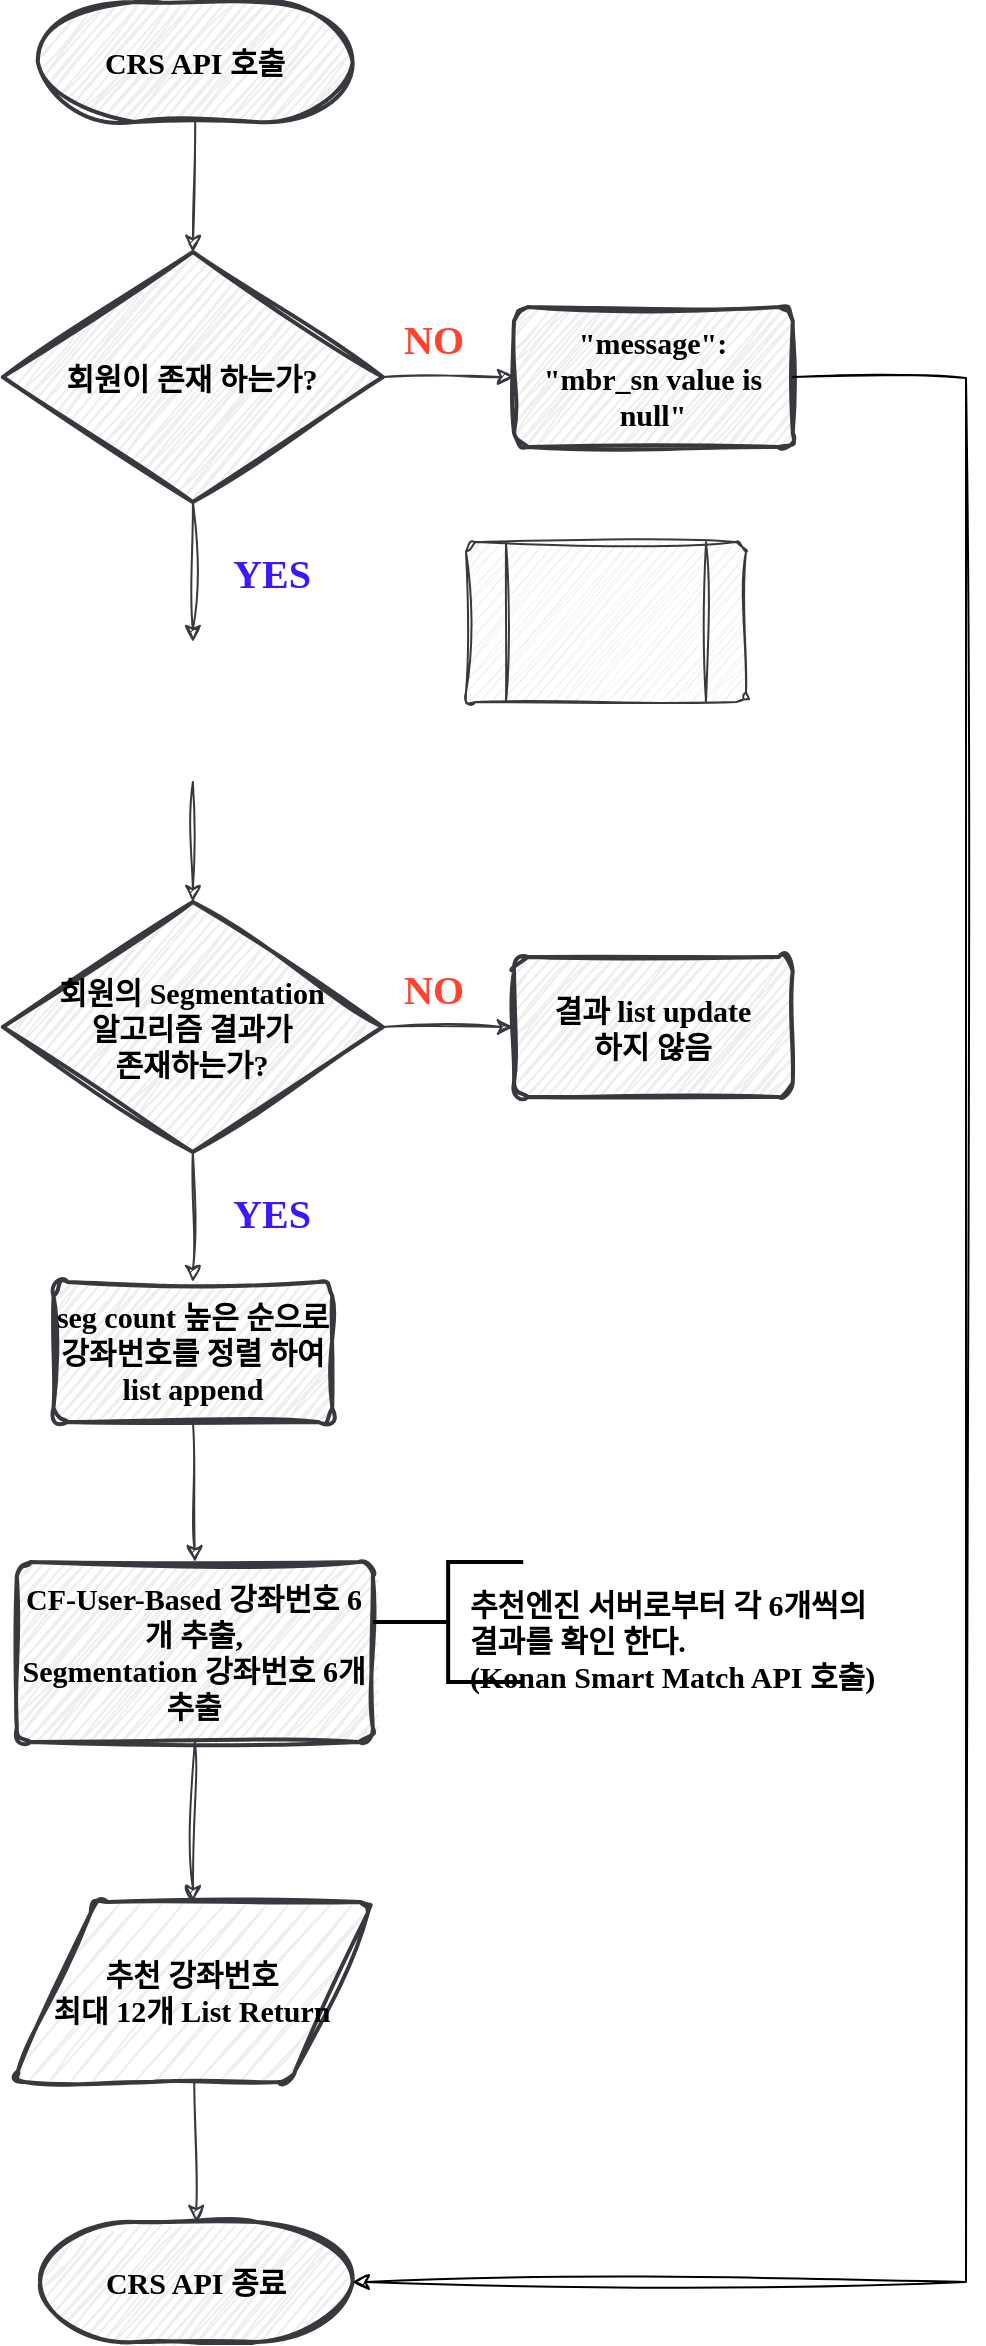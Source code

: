 <mxfile version="24.6.4" type="github">
  <diagram id="6a731a19-8d31-9384-78a2-239565b7b9f0" name="Page-1">
    <mxGraphModel dx="989" dy="2990" grid="1" gridSize="10" guides="1" tooltips="1" connect="1" arrows="1" fold="1" page="1" pageScale="1" pageWidth="1169" pageHeight="827" background="none" math="0" shadow="0">
      <root>
        <mxCell id="0" />
        <mxCell id="1" parent="0" />
        <mxCell id="lUd2LS-beHJsm5wKne3g-55" value="CRS API 호출" style="strokeWidth=2;html=1;shape=mxgraph.flowchart.terminator;whiteSpace=wrap;sketch=1;hachureGap=4;jiggle=2;curveFitting=1;fontFamily=나눔손글씨 부장님 눈치체;labelBackgroundColor=none;fontStyle=1;fillColor=#eeeeee;strokeColor=#36393d;fontSize=15;" vertex="1" parent="1">
          <mxGeometry x="35.9" y="-2450" width="157.42" height="60" as="geometry" />
        </mxCell>
        <mxCell id="lUd2LS-beHJsm5wKne3g-56" value="" style="endArrow=classic;html=1;rounded=0;sketch=1;hachureGap=4;jiggle=2;curveFitting=1;fontFamily=나눔손글씨 부장님 눈치체;exitX=0.5;exitY=1;exitDx=0;exitDy=0;exitPerimeter=0;entryX=0.5;entryY=0;entryDx=0;entryDy=0;entryPerimeter=0;fillColor=#eeeeee;strokeColor=#36393d;fontSize=15;fontStyle=1" edge="1" parent="1" source="lUd2LS-beHJsm5wKne3g-55" target="lUd2LS-beHJsm5wKne3g-57">
          <mxGeometry width="50" height="50" relative="1" as="geometry">
            <mxPoint x="113.05" y="-2360" as="sourcePoint" />
            <mxPoint x="113.47" y="-2340" as="targetPoint" />
          </mxGeometry>
        </mxCell>
        <mxCell id="lUd2LS-beHJsm5wKne3g-57" value="회원이 존재 하는가?" style="strokeWidth=2;html=1;shape=mxgraph.flowchart.decision;whiteSpace=wrap;sketch=1;hachureGap=4;jiggle=2;curveFitting=1;fontFamily=나눔손글씨 부장님 눈치체;fillColor=#eeeeee;strokeColor=#36393d;fontSize=15;fontStyle=1" vertex="1" parent="1">
          <mxGeometry x="18.44" y="-2325" width="190" height="125" as="geometry" />
        </mxCell>
        <mxCell id="lUd2LS-beHJsm5wKne3g-58" value="" style="endArrow=classic;html=1;rounded=0;sketch=1;hachureGap=4;jiggle=2;curveFitting=1;fontFamily=나눔손글씨 부장님 눈치체;exitX=1;exitY=0.5;exitDx=0;exitDy=0;exitPerimeter=0;fillColor=#eeeeee;strokeColor=#36393d;fontSize=15;fontStyle=1;" edge="1" parent="1" source="lUd2LS-beHJsm5wKne3g-57" target="lUd2LS-beHJsm5wKne3g-81">
          <mxGeometry width="50" height="50" relative="1" as="geometry">
            <mxPoint x="378.47" y="-2250" as="sourcePoint" />
            <mxPoint x="278.63" y="-2262.5" as="targetPoint" />
          </mxGeometry>
        </mxCell>
        <mxCell id="lUd2LS-beHJsm5wKne3g-59" value="NO" style="text;html=1;align=center;verticalAlign=middle;whiteSpace=wrap;rounded=0;fontFamily=나눔손글씨 부장님 눈치체;fontSize=20;fillColor=none;fontStyle=1;fontColor=#FF432E;" vertex="1" parent="1">
          <mxGeometry x="203.53" y="-2297.5" width="60" height="30" as="geometry" />
        </mxCell>
        <mxCell id="lUd2LS-beHJsm5wKne3g-61" value="YES" style="text;html=1;align=center;verticalAlign=middle;whiteSpace=wrap;rounded=0;fontFamily=나눔손글씨 부장님 눈치체;fontSize=20;fillColor=none;fontStyle=1;fontColor=#3E17FF;" vertex="1" parent="1">
          <mxGeometry x="123.13" y="-2180" width="60" height="30" as="geometry" />
        </mxCell>
        <mxCell id="lUd2LS-beHJsm5wKne3g-62" value="" style="endArrow=classic;html=1;rounded=0;sketch=1;hachureGap=4;jiggle=2;curveFitting=1;fontFamily=나눔손글씨 부장님 눈치체;exitX=0.5;exitY=1;exitDx=0;exitDy=0;exitPerimeter=0;fillColor=#eeeeee;strokeColor=#36393d;entryX=0.5;entryY=0;entryDx=0;entryDy=0;fontSize=15;fontStyle=1" edge="1" parent="1" source="lUd2LS-beHJsm5wKne3g-57">
          <mxGeometry width="50" height="50" relative="1" as="geometry">
            <mxPoint x="113.15" y="-2180" as="sourcePoint" />
            <mxPoint x="113.44" y="-2130" as="targetPoint" />
          </mxGeometry>
        </mxCell>
        <mxCell id="lUd2LS-beHJsm5wKne3g-64" value="" style="endArrow=classic;html=1;rounded=0;sketch=1;hachureGap=4;jiggle=2;curveFitting=1;fontFamily=나눔손글씨 부장님 눈치체;exitX=0.5;exitY=1;exitDx=0;exitDy=0;fillColor=#eeeeee;strokeColor=#36393d;entryX=0.5;entryY=0;entryDx=0;entryDy=0;entryPerimeter=0;fontSize=15;fontStyle=1" edge="1" parent="1" target="lUd2LS-beHJsm5wKne3g-65">
          <mxGeometry width="50" height="50" relative="1" as="geometry">
            <mxPoint x="113.44" y="-2060" as="sourcePoint" />
            <mxPoint x="113" y="-1980" as="targetPoint" />
          </mxGeometry>
        </mxCell>
        <mxCell id="lUd2LS-beHJsm5wKne3g-65" value="회원의 Segmentation&lt;div style=&quot;font-size: 15px;&quot;&gt;알고리즘 결과가&lt;/div&gt;&lt;div style=&quot;font-size: 15px;&quot;&gt;존재하는가?&lt;/div&gt;" style="strokeWidth=2;html=1;shape=mxgraph.flowchart.decision;whiteSpace=wrap;sketch=1;hachureGap=4;jiggle=2;curveFitting=1;fontFamily=나눔손글씨 부장님 눈치체;fillColor=#eeeeee;strokeColor=#36393d;fontSize=15;fontStyle=1" vertex="1" parent="1">
          <mxGeometry x="18.44" y="-2000" width="190" height="125" as="geometry" />
        </mxCell>
        <mxCell id="lUd2LS-beHJsm5wKne3g-66" value="&lt;div style=&quot;font-size: 15px;&quot;&gt;seg count&amp;nbsp;&lt;span style=&quot;background-color: initial; font-size: 15px;&quot;&gt;높은 순으로&lt;/span&gt;&lt;/div&gt;&lt;div style=&quot;font-size: 15px;&quot;&gt;&lt;span style=&quot;background-color: initial; font-size: 15px;&quot;&gt;강좌번호를&amp;nbsp;&lt;/span&gt;&lt;span style=&quot;background-color: initial; font-size: 15px;&quot;&gt;정렬 하여&lt;/span&gt;&lt;/div&gt;&lt;div style=&quot;font-size: 15px;&quot;&gt;list append&lt;/div&gt;" style="rounded=1;whiteSpace=wrap;html=1;absoluteArcSize=1;arcSize=14;strokeWidth=2;sketch=1;hachureGap=4;jiggle=2;curveFitting=1;fontFamily=나눔손글씨 부장님 눈치체;fillColor=#eeeeee;strokeColor=#36393d;fontSize=15;fontStyle=1" vertex="1" parent="1">
          <mxGeometry x="43.75" y="-1810" width="139.38" height="70" as="geometry" />
        </mxCell>
        <mxCell id="lUd2LS-beHJsm5wKne3g-67" value="" style="endArrow=classic;html=1;rounded=0;sketch=1;hachureGap=4;jiggle=2;curveFitting=1;fontFamily=나눔손글씨 부장님 눈치체;exitX=0.5;exitY=1;exitDx=0;exitDy=0;fillColor=#eeeeee;strokeColor=#36393d;exitPerimeter=0;fontSize=15;fontStyle=1" edge="1" parent="1" source="lUd2LS-beHJsm5wKne3g-65" target="lUd2LS-beHJsm5wKne3g-66">
          <mxGeometry width="50" height="50" relative="1" as="geometry">
            <mxPoint x="123" y="-2050" as="sourcePoint" />
            <mxPoint x="123" y="-1980" as="targetPoint" />
          </mxGeometry>
        </mxCell>
        <mxCell id="lUd2LS-beHJsm5wKne3g-68" value="" style="endArrow=classic;html=1;rounded=0;sketch=1;hachureGap=4;jiggle=2;curveFitting=1;fontFamily=나눔손글씨 부장님 눈치체;exitX=1;exitY=0.5;exitDx=0;exitDy=0;exitPerimeter=0;entryX=0;entryY=0.5;entryDx=0;entryDy=0;fillColor=#eeeeee;strokeColor=#36393d;fontSize=15;fontStyle=1" edge="1" parent="1" source="lUd2LS-beHJsm5wKne3g-65" target="lUd2LS-beHJsm5wKne3g-70">
          <mxGeometry width="50" height="50" relative="1" as="geometry">
            <mxPoint x="218.47" y="-2084.5" as="sourcePoint" />
            <mxPoint x="265.19" y="-2102.5" as="targetPoint" />
          </mxGeometry>
        </mxCell>
        <mxCell id="lUd2LS-beHJsm5wKne3g-69" value="NO" style="text;html=1;align=center;verticalAlign=middle;whiteSpace=wrap;rounded=0;fontFamily=나눔손글씨 부장님 눈치체;fontSize=20;fillColor=none;fontStyle=1;fontColor=#FF432E;" vertex="1" parent="1">
          <mxGeometry x="203.53" y="-1972.5" width="60" height="30" as="geometry" />
        </mxCell>
        <mxCell id="lUd2LS-beHJsm5wKne3g-70" value="&lt;div style=&quot;font-size: 15px;&quot;&gt;결과 list update&lt;/div&gt;&lt;div style=&quot;font-size: 15px;&quot;&gt;하지 않음&lt;/div&gt;" style="rounded=1;whiteSpace=wrap;html=1;absoluteArcSize=1;arcSize=14;strokeWidth=2;sketch=1;hachureGap=4;jiggle=2;curveFitting=1;fontFamily=나눔손글씨 부장님 눈치체;fillColor=#eeeeee;strokeColor=#36393d;fontSize=15;fontStyle=1" vertex="1" parent="1">
          <mxGeometry x="274" y="-1972.5" width="139.38" height="70" as="geometry" />
        </mxCell>
        <mxCell id="lUd2LS-beHJsm5wKne3g-71" value="YES" style="text;html=1;align=center;verticalAlign=middle;whiteSpace=wrap;rounded=0;fontFamily=나눔손글씨 부장님 눈치체;fontSize=20;fillColor=none;fontStyle=1;fontColor=#3E17FF;" vertex="1" parent="1">
          <mxGeometry x="123.13" y="-1860" width="60" height="30" as="geometry" />
        </mxCell>
        <mxCell id="lUd2LS-beHJsm5wKne3g-72" value="CF-User-Based 강좌번호 6개 추출,&lt;div style=&quot;font-size: 15px;&quot;&gt;Segmentation 강좌번호 6개 추출&lt;br style=&quot;font-size: 15px;&quot;&gt;&lt;/div&gt;" style="rounded=1;whiteSpace=wrap;html=1;absoluteArcSize=1;arcSize=14;strokeWidth=2;sketch=1;hachureGap=4;jiggle=2;curveFitting=1;fontFamily=나눔손글씨 부장님 눈치체;fillColor=#eeeeee;strokeColor=#36393d;fontSize=15;fontStyle=1" vertex="1" parent="1">
          <mxGeometry x="25.41" y="-1670" width="178.03" height="90" as="geometry" />
        </mxCell>
        <mxCell id="lUd2LS-beHJsm5wKne3g-73" value="" style="endArrow=classic;html=1;rounded=0;sketch=1;hachureGap=4;jiggle=2;curveFitting=1;fontFamily=나눔손글씨 부장님 눈치체;exitX=0.5;exitY=1;exitDx=0;exitDy=0;fillColor=#eeeeee;strokeColor=#36393d;entryX=0.5;entryY=0;entryDx=0;entryDy=0;fontSize=15;fontStyle=1" edge="1" parent="1" source="lUd2LS-beHJsm5wKne3g-66" target="lUd2LS-beHJsm5wKne3g-72">
          <mxGeometry width="50" height="50" relative="1" as="geometry">
            <mxPoint x="123" y="-1855" as="sourcePoint" />
            <mxPoint x="123" y="-1790" as="targetPoint" />
          </mxGeometry>
        </mxCell>
        <mxCell id="lUd2LS-beHJsm5wKne3g-74" value="" style="endArrow=classic;html=1;rounded=0;sketch=1;hachureGap=4;jiggle=2;curveFitting=1;fontFamily=나눔손글씨 부장님 눈치체;entryX=0.5;entryY=0;entryDx=0;entryDy=0;fillColor=#eeeeee;strokeColor=#36393d;entryPerimeter=0;fontSize=15;fontStyle=1" edge="1" parent="1" source="lUd2LS-beHJsm5wKne3g-77" target="lUd2LS-beHJsm5wKne3g-76">
          <mxGeometry width="50" height="50" relative="1" as="geometry">
            <mxPoint x="113.44" y="-1430" as="sourcePoint" />
            <mxPoint x="113.44" y="-1370" as="targetPoint" />
          </mxGeometry>
        </mxCell>
        <mxCell id="lUd2LS-beHJsm5wKne3g-75" value="" style="endArrow=classic;html=1;rounded=0;sketch=1;hachureGap=4;jiggle=2;curveFitting=1;fontFamily=나눔손글씨 부장님 눈치체;exitX=0.5;exitY=1;exitDx=0;exitDy=0;fillColor=#eeeeee;strokeColor=#36393d;entryX=0.5;entryY=0;entryDx=0;entryDy=0;fontSize=15;fontStyle=1" edge="1" parent="1" source="lUd2LS-beHJsm5wKne3g-72" target="lUd2LS-beHJsm5wKne3g-77">
          <mxGeometry width="50" height="50" relative="1" as="geometry">
            <mxPoint x="123" y="-1720" as="sourcePoint" />
            <mxPoint x="114.61" y="-1540" as="targetPoint" />
          </mxGeometry>
        </mxCell>
        <mxCell id="lUd2LS-beHJsm5wKne3g-76" value="CRS API 종료" style="strokeWidth=2;html=1;shape=mxgraph.flowchart.terminator;whiteSpace=wrap;sketch=1;hachureGap=4;jiggle=2;curveFitting=1;fontFamily=나눔손글씨 부장님 눈치체;labelBackgroundColor=none;fontStyle=1;fillColor=#eeeeee;strokeColor=#36393d;fontSize=15;" vertex="1" parent="1">
          <mxGeometry x="37.07" y="-1340" width="156.25" height="60" as="geometry" />
        </mxCell>
        <mxCell id="lUd2LS-beHJsm5wKne3g-77" value="&lt;span style=&quot;font-size: 15px;&quot;&gt;추천 강좌번호&lt;/span&gt;&lt;div style=&quot;font-size: 15px;&quot;&gt;최대 12개&amp;nbsp;&lt;span style=&quot;background-color: initial; font-size: 15px;&quot;&gt;List Return&lt;/span&gt;&lt;/div&gt;" style="shape=parallelogram;html=1;strokeWidth=2;perimeter=parallelogramPerimeter;whiteSpace=wrap;rounded=1;arcSize=12;size=0.23;fillColor=#eeeeee;strokeColor=#36393d;sketch=1;curveFitting=1;jiggle=2;fontFamily=나눔손글씨 부장님 눈치체;fontSize=15;fontStyle=1" vertex="1" parent="1">
          <mxGeometry x="23.44" y="-1500" width="180" height="90" as="geometry" />
        </mxCell>
        <mxCell id="lUd2LS-beHJsm5wKne3g-78" value="" style="strokeWidth=2;html=1;shape=mxgraph.flowchart.annotation_2;align=left;labelPosition=right;pointerEvents=1;fontFamily=나눔손글씨 부장님 눈치체;fontSize=15;fontStyle=1" vertex="1" parent="1">
          <mxGeometry x="203.53" y="-1670" width="75.1" height="60" as="geometry" />
        </mxCell>
        <mxCell id="lUd2LS-beHJsm5wKne3g-79" value="&lt;div style=&quot;font-size: 15px;&quot;&gt;&lt;span style=&quot;background-color: initial; font-size: 15px;&quot;&gt;추천엔진 서버로부터 각 6개씩의 결과를 확인 한다.&lt;/span&gt;&lt;/div&gt;&lt;div style=&quot;font-size: 15px;&quot;&gt;&lt;span style=&quot;font-size: 15px;&quot;&gt;&lt;span style=&quot;background-color: initial; font-size: 15px;&quot;&gt;(&lt;/span&gt;&lt;span style=&quot;background-color: initial; font-size: 15px;&quot;&gt;Konan Smart Match API 호출&lt;/span&gt;&lt;span style=&quot;background-color: initial; font-size: 15px;&quot;&gt;)&lt;/span&gt;&lt;/span&gt;&lt;/div&gt;" style="text;whiteSpace=wrap;html=1;align=left;fontFamily=나눔손글씨 부장님 눈치체;fontSize=15;fontStyle=1" vertex="1" parent="1">
          <mxGeometry x="250.0" y="-1664" width="206.47" height="60" as="geometry" />
        </mxCell>
        <mxCell id="lUd2LS-beHJsm5wKne3g-81" value="&lt;div style=&quot;&quot;&gt;&quot;message&quot;:&lt;/div&gt;&lt;div style=&quot;&quot;&gt;&quot;mbr_sn value is null&quot;&lt;br&gt;&lt;/div&gt;" style="rounded=1;whiteSpace=wrap;html=1;absoluteArcSize=1;arcSize=14;strokeWidth=2;sketch=1;hachureGap=4;jiggle=2;curveFitting=1;fontFamily=나눔손글씨 부장님 눈치체;fillColor=#eeeeee;strokeColor=#36393d;fontSize=15;fontStyle=1" vertex="1" parent="1">
          <mxGeometry x="274.0" y="-2297.5" width="139.38" height="70" as="geometry" />
        </mxCell>
        <mxCell id="lUd2LS-beHJsm5wKne3g-83" value="" style="endArrow=classic;html=1;rounded=0;exitX=1;exitY=0.5;exitDx=0;exitDy=0;entryX=1;entryY=0.5;entryDx=0;entryDy=0;entryPerimeter=0;sketch=1;curveFitting=1;jiggle=2;" edge="1" parent="1" source="lUd2LS-beHJsm5wKne3g-81" target="lUd2LS-beHJsm5wKne3g-76">
          <mxGeometry width="50" height="50" relative="1" as="geometry">
            <mxPoint x="413.38" y="-1927.5" as="sourcePoint" />
            <mxPoint x="500" y="-1300" as="targetPoint" />
            <Array as="points">
              <mxPoint x="500" y="-2262" />
              <mxPoint x="500" y="-1310" />
            </Array>
          </mxGeometry>
        </mxCell>
        <mxCell id="lUd2LS-beHJsm5wKne3g-84" value="" style="verticalLabelPosition=bottom;verticalAlign=top;html=1;shape=process;whiteSpace=wrap;rounded=1;size=0.14;arcSize=6;sketch=1;curveFitting=1;jiggle=2;align=center;fillColor=#eeeeee;strokeColor=#36393d;" vertex="1" parent="1">
          <mxGeometry x="250" y="-2180" width="140" height="80" as="geometry" />
        </mxCell>
      </root>
    </mxGraphModel>
  </diagram>
</mxfile>
